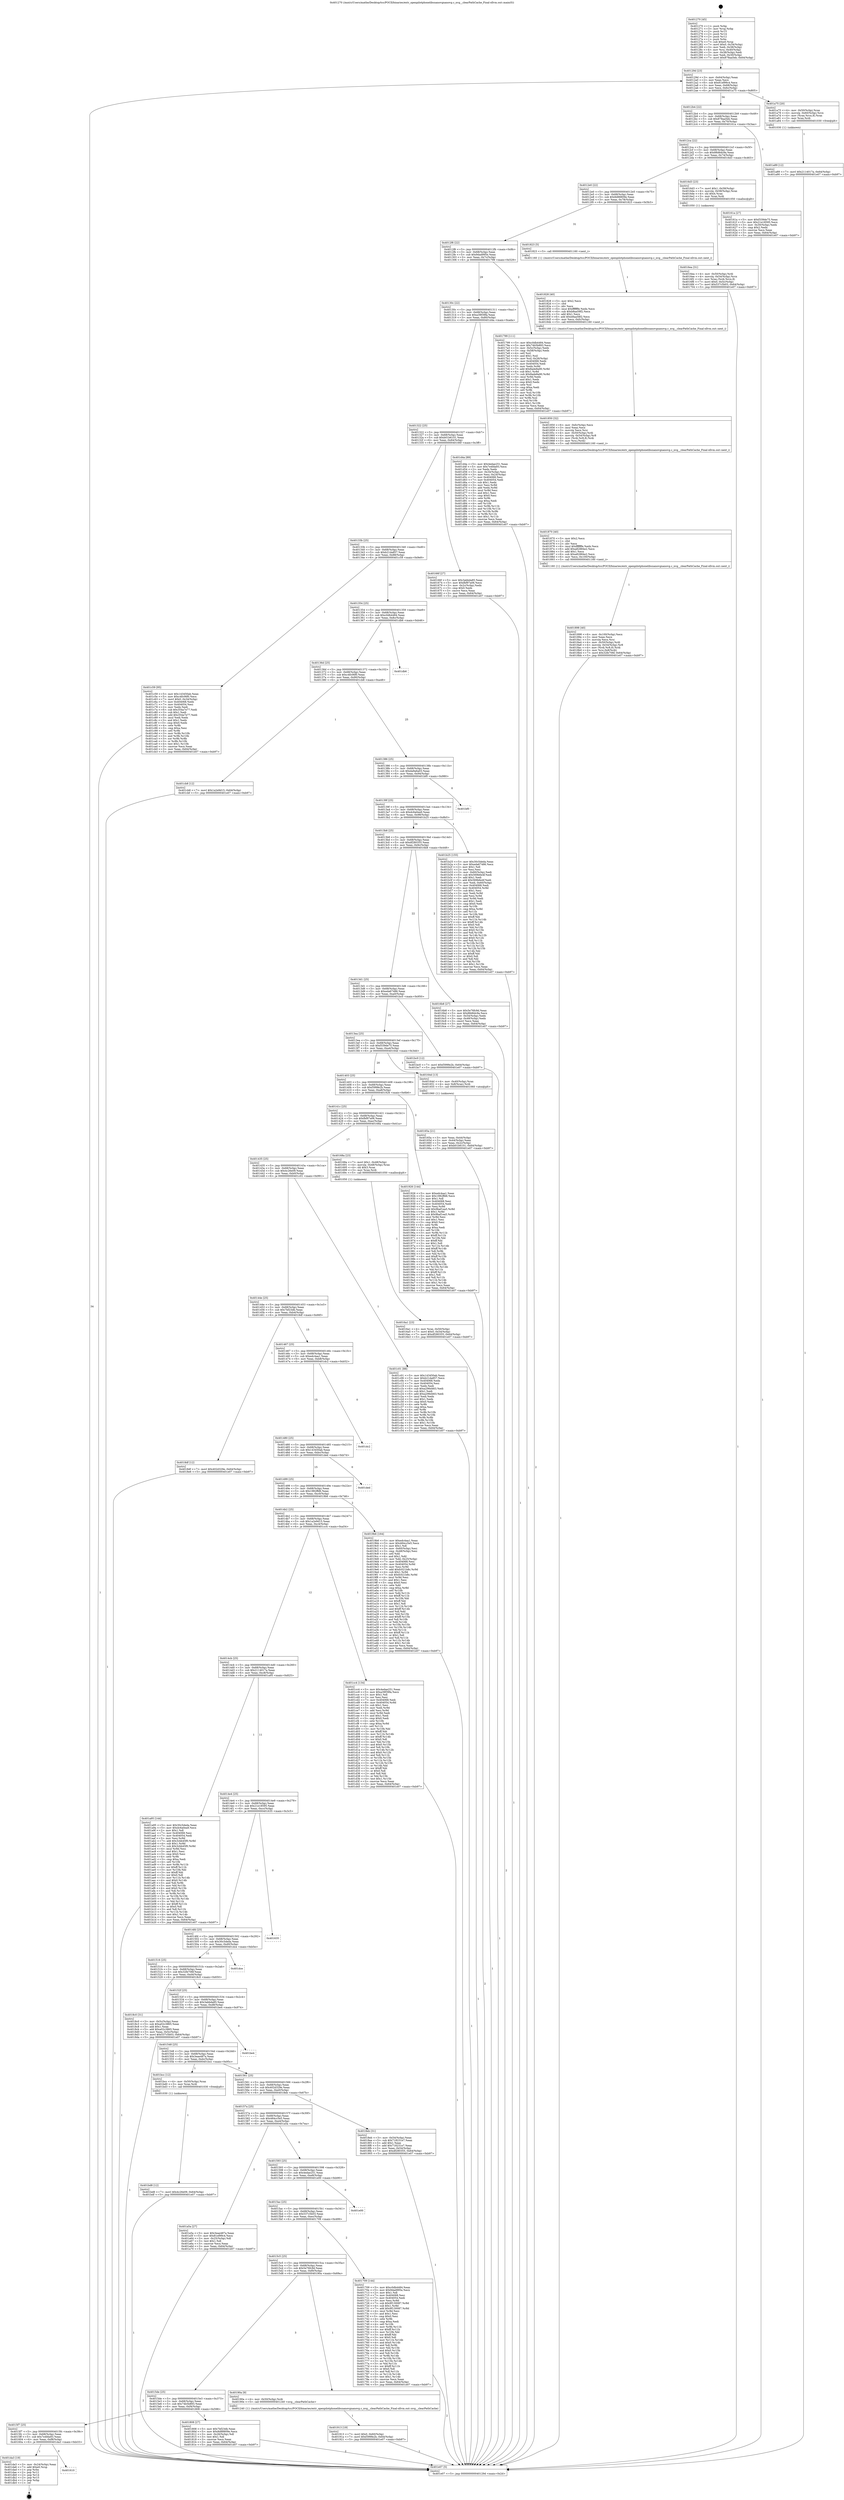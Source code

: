 digraph "0x401270" {
  label = "0x401270 (/mnt/c/Users/mathe/Desktop/tcc/POCII/binaries/extr_openpilotphonelibsnanovgnanovg.c_nvg__clearPathCache_Final-ollvm.out::main(0))"
  labelloc = "t"
  node[shape=record]

  Entry [label="",width=0.3,height=0.3,shape=circle,fillcolor=black,style=filled]
  "0x40129d" [label="{
     0x40129d [23]\l
     | [instrs]\l
     &nbsp;&nbsp;0x40129d \<+3\>: mov -0x64(%rbp),%eax\l
     &nbsp;&nbsp;0x4012a0 \<+2\>: mov %eax,%ecx\l
     &nbsp;&nbsp;0x4012a2 \<+6\>: sub $0x81ef99c4,%ecx\l
     &nbsp;&nbsp;0x4012a8 \<+3\>: mov %eax,-0x68(%rbp)\l
     &nbsp;&nbsp;0x4012ab \<+3\>: mov %ecx,-0x6c(%rbp)\l
     &nbsp;&nbsp;0x4012ae \<+6\>: je 0000000000401a75 \<main+0x805\>\l
  }"]
  "0x401a75" [label="{
     0x401a75 [20]\l
     | [instrs]\l
     &nbsp;&nbsp;0x401a75 \<+4\>: mov -0x50(%rbp),%rax\l
     &nbsp;&nbsp;0x401a79 \<+4\>: movslq -0x60(%rbp),%rcx\l
     &nbsp;&nbsp;0x401a7d \<+4\>: mov (%rax,%rcx,8),%rax\l
     &nbsp;&nbsp;0x401a81 \<+3\>: mov %rax,%rdi\l
     &nbsp;&nbsp;0x401a84 \<+5\>: call 0000000000401030 \<free@plt\>\l
     | [calls]\l
     &nbsp;&nbsp;0x401030 \{1\} (unknown)\l
  }"]
  "0x4012b4" [label="{
     0x4012b4 [22]\l
     | [instrs]\l
     &nbsp;&nbsp;0x4012b4 \<+5\>: jmp 00000000004012b9 \<main+0x49\>\l
     &nbsp;&nbsp;0x4012b9 \<+3\>: mov -0x68(%rbp),%eax\l
     &nbsp;&nbsp;0x4012bc \<+5\>: sub $0x878aa5eb,%eax\l
     &nbsp;&nbsp;0x4012c1 \<+3\>: mov %eax,-0x70(%rbp)\l
     &nbsp;&nbsp;0x4012c4 \<+6\>: je 000000000040161a \<main+0x3aa\>\l
  }"]
  Exit [label="",width=0.3,height=0.3,shape=circle,fillcolor=black,style=filled,peripheries=2]
  "0x40161a" [label="{
     0x40161a [27]\l
     | [instrs]\l
     &nbsp;&nbsp;0x40161a \<+5\>: mov $0xf339de75,%eax\l
     &nbsp;&nbsp;0x40161f \<+5\>: mov $0x21e18595,%ecx\l
     &nbsp;&nbsp;0x401624 \<+3\>: mov -0x30(%rbp),%edx\l
     &nbsp;&nbsp;0x401627 \<+3\>: cmp $0x2,%edx\l
     &nbsp;&nbsp;0x40162a \<+3\>: cmovne %ecx,%eax\l
     &nbsp;&nbsp;0x40162d \<+3\>: mov %eax,-0x64(%rbp)\l
     &nbsp;&nbsp;0x401630 \<+5\>: jmp 0000000000401e07 \<main+0xb97\>\l
  }"]
  "0x4012ca" [label="{
     0x4012ca [22]\l
     | [instrs]\l
     &nbsp;&nbsp;0x4012ca \<+5\>: jmp 00000000004012cf \<main+0x5f\>\l
     &nbsp;&nbsp;0x4012cf \<+3\>: mov -0x68(%rbp),%eax\l
     &nbsp;&nbsp;0x4012d2 \<+5\>: sub $0x88d6dc9a,%eax\l
     &nbsp;&nbsp;0x4012d7 \<+3\>: mov %eax,-0x74(%rbp)\l
     &nbsp;&nbsp;0x4012da \<+6\>: je 00000000004016d3 \<main+0x463\>\l
  }"]
  "0x401e07" [label="{
     0x401e07 [5]\l
     | [instrs]\l
     &nbsp;&nbsp;0x401e07 \<+5\>: jmp 000000000040129d \<main+0x2d\>\l
  }"]
  "0x401270" [label="{
     0x401270 [45]\l
     | [instrs]\l
     &nbsp;&nbsp;0x401270 \<+1\>: push %rbp\l
     &nbsp;&nbsp;0x401271 \<+3\>: mov %rsp,%rbp\l
     &nbsp;&nbsp;0x401274 \<+2\>: push %r15\l
     &nbsp;&nbsp;0x401276 \<+2\>: push %r14\l
     &nbsp;&nbsp;0x401278 \<+2\>: push %r12\l
     &nbsp;&nbsp;0x40127a \<+1\>: push %rbx\l
     &nbsp;&nbsp;0x40127b \<+7\>: sub $0xe0,%rsp\l
     &nbsp;&nbsp;0x401282 \<+7\>: movl $0x0,-0x34(%rbp)\l
     &nbsp;&nbsp;0x401289 \<+3\>: mov %edi,-0x38(%rbp)\l
     &nbsp;&nbsp;0x40128c \<+4\>: mov %rsi,-0x40(%rbp)\l
     &nbsp;&nbsp;0x401290 \<+3\>: mov -0x38(%rbp),%edi\l
     &nbsp;&nbsp;0x401293 \<+3\>: mov %edi,-0x30(%rbp)\l
     &nbsp;&nbsp;0x401296 \<+7\>: movl $0x878aa5eb,-0x64(%rbp)\l
  }"]
  "0x401610" [label="{
     0x401610\l
  }", style=dashed]
  "0x4016d3" [label="{
     0x4016d3 [23]\l
     | [instrs]\l
     &nbsp;&nbsp;0x4016d3 \<+7\>: movl $0x1,-0x58(%rbp)\l
     &nbsp;&nbsp;0x4016da \<+4\>: movslq -0x58(%rbp),%rax\l
     &nbsp;&nbsp;0x4016de \<+4\>: shl $0x4,%rax\l
     &nbsp;&nbsp;0x4016e2 \<+3\>: mov %rax,%rdi\l
     &nbsp;&nbsp;0x4016e5 \<+5\>: call 0000000000401050 \<malloc@plt\>\l
     | [calls]\l
     &nbsp;&nbsp;0x401050 \{1\} (unknown)\l
  }"]
  "0x4012e0" [label="{
     0x4012e0 [22]\l
     | [instrs]\l
     &nbsp;&nbsp;0x4012e0 \<+5\>: jmp 00000000004012e5 \<main+0x75\>\l
     &nbsp;&nbsp;0x4012e5 \<+3\>: mov -0x68(%rbp),%eax\l
     &nbsp;&nbsp;0x4012e8 \<+5\>: sub $0x8d88809e,%eax\l
     &nbsp;&nbsp;0x4012ed \<+3\>: mov %eax,-0x78(%rbp)\l
     &nbsp;&nbsp;0x4012f0 \<+6\>: je 0000000000401823 \<main+0x5b3\>\l
  }"]
  "0x401da3" [label="{
     0x401da3 [19]\l
     | [instrs]\l
     &nbsp;&nbsp;0x401da3 \<+3\>: mov -0x24(%rbp),%eax\l
     &nbsp;&nbsp;0x401da6 \<+7\>: add $0xe0,%rsp\l
     &nbsp;&nbsp;0x401dad \<+1\>: pop %rbx\l
     &nbsp;&nbsp;0x401dae \<+2\>: pop %r12\l
     &nbsp;&nbsp;0x401db0 \<+2\>: pop %r14\l
     &nbsp;&nbsp;0x401db2 \<+2\>: pop %r15\l
     &nbsp;&nbsp;0x401db4 \<+1\>: pop %rbp\l
     &nbsp;&nbsp;0x401db5 \<+1\>: ret\l
  }"]
  "0x401823" [label="{
     0x401823 [5]\l
     | [instrs]\l
     &nbsp;&nbsp;0x401823 \<+5\>: call 0000000000401160 \<next_i\>\l
     | [calls]\l
     &nbsp;&nbsp;0x401160 \{1\} (/mnt/c/Users/mathe/Desktop/tcc/POCII/binaries/extr_openpilotphonelibsnanovgnanovg.c_nvg__clearPathCache_Final-ollvm.out::next_i)\l
  }"]
  "0x4012f6" [label="{
     0x4012f6 [22]\l
     | [instrs]\l
     &nbsp;&nbsp;0x4012f6 \<+5\>: jmp 00000000004012fb \<main+0x8b\>\l
     &nbsp;&nbsp;0x4012fb \<+3\>: mov -0x68(%rbp),%eax\l
     &nbsp;&nbsp;0x4012fe \<+5\>: sub $0x9dad995e,%eax\l
     &nbsp;&nbsp;0x401303 \<+3\>: mov %eax,-0x7c(%rbp)\l
     &nbsp;&nbsp;0x401306 \<+6\>: je 0000000000401799 \<main+0x529\>\l
  }"]
  "0x401bd8" [label="{
     0x401bd8 [12]\l
     | [instrs]\l
     &nbsp;&nbsp;0x401bd8 \<+7\>: movl $0x4c26e09,-0x64(%rbp)\l
     &nbsp;&nbsp;0x401bdf \<+5\>: jmp 0000000000401e07 \<main+0xb97\>\l
  }"]
  "0x401799" [label="{
     0x401799 [111]\l
     | [instrs]\l
     &nbsp;&nbsp;0x401799 \<+5\>: mov $0xc0db4484,%eax\l
     &nbsp;&nbsp;0x40179e \<+5\>: mov $0x74b5b893,%ecx\l
     &nbsp;&nbsp;0x4017a3 \<+3\>: mov -0x5c(%rbp),%edx\l
     &nbsp;&nbsp;0x4017a6 \<+3\>: cmp -0x58(%rbp),%edx\l
     &nbsp;&nbsp;0x4017a9 \<+4\>: setl %sil\l
     &nbsp;&nbsp;0x4017ad \<+4\>: and $0x1,%sil\l
     &nbsp;&nbsp;0x4017b1 \<+4\>: mov %sil,-0x26(%rbp)\l
     &nbsp;&nbsp;0x4017b5 \<+7\>: mov 0x404068,%edx\l
     &nbsp;&nbsp;0x4017bc \<+7\>: mov 0x404054,%edi\l
     &nbsp;&nbsp;0x4017c3 \<+3\>: mov %edx,%r8d\l
     &nbsp;&nbsp;0x4017c6 \<+7\>: add $0x8ade8a90,%r8d\l
     &nbsp;&nbsp;0x4017cd \<+4\>: sub $0x1,%r8d\l
     &nbsp;&nbsp;0x4017d1 \<+7\>: sub $0x8ade8a90,%r8d\l
     &nbsp;&nbsp;0x4017d8 \<+4\>: imul %r8d,%edx\l
     &nbsp;&nbsp;0x4017dc \<+3\>: and $0x1,%edx\l
     &nbsp;&nbsp;0x4017df \<+3\>: cmp $0x0,%edx\l
     &nbsp;&nbsp;0x4017e2 \<+4\>: sete %sil\l
     &nbsp;&nbsp;0x4017e6 \<+3\>: cmp $0xa,%edi\l
     &nbsp;&nbsp;0x4017e9 \<+4\>: setl %r9b\l
     &nbsp;&nbsp;0x4017ed \<+3\>: mov %sil,%r10b\l
     &nbsp;&nbsp;0x4017f0 \<+3\>: and %r9b,%r10b\l
     &nbsp;&nbsp;0x4017f3 \<+3\>: xor %r9b,%sil\l
     &nbsp;&nbsp;0x4017f6 \<+3\>: or %sil,%r10b\l
     &nbsp;&nbsp;0x4017f9 \<+4\>: test $0x1,%r10b\l
     &nbsp;&nbsp;0x4017fd \<+3\>: cmovne %ecx,%eax\l
     &nbsp;&nbsp;0x401800 \<+3\>: mov %eax,-0x64(%rbp)\l
     &nbsp;&nbsp;0x401803 \<+5\>: jmp 0000000000401e07 \<main+0xb97\>\l
  }"]
  "0x40130c" [label="{
     0x40130c [22]\l
     | [instrs]\l
     &nbsp;&nbsp;0x40130c \<+5\>: jmp 0000000000401311 \<main+0xa1\>\l
     &nbsp;&nbsp;0x401311 \<+3\>: mov -0x68(%rbp),%eax\l
     &nbsp;&nbsp;0x401314 \<+5\>: sub $0xa39f39fa,%eax\l
     &nbsp;&nbsp;0x401319 \<+3\>: mov %eax,-0x80(%rbp)\l
     &nbsp;&nbsp;0x40131c \<+6\>: je 0000000000401d4a \<main+0xada\>\l
  }"]
  "0x401a89" [label="{
     0x401a89 [12]\l
     | [instrs]\l
     &nbsp;&nbsp;0x401a89 \<+7\>: movl $0x2114017a,-0x64(%rbp)\l
     &nbsp;&nbsp;0x401a90 \<+5\>: jmp 0000000000401e07 \<main+0xb97\>\l
  }"]
  "0x401d4a" [label="{
     0x401d4a [89]\l
     | [instrs]\l
     &nbsp;&nbsp;0x401d4a \<+5\>: mov $0x4edae251,%eax\l
     &nbsp;&nbsp;0x401d4f \<+5\>: mov $0x7e4fda93,%ecx\l
     &nbsp;&nbsp;0x401d54 \<+2\>: xor %edx,%edx\l
     &nbsp;&nbsp;0x401d56 \<+3\>: mov -0x34(%rbp),%esi\l
     &nbsp;&nbsp;0x401d59 \<+3\>: mov %esi,-0x24(%rbp)\l
     &nbsp;&nbsp;0x401d5c \<+7\>: mov 0x404068,%esi\l
     &nbsp;&nbsp;0x401d63 \<+7\>: mov 0x404054,%edi\l
     &nbsp;&nbsp;0x401d6a \<+3\>: sub $0x1,%edx\l
     &nbsp;&nbsp;0x401d6d \<+3\>: mov %esi,%r8d\l
     &nbsp;&nbsp;0x401d70 \<+3\>: add %edx,%r8d\l
     &nbsp;&nbsp;0x401d73 \<+4\>: imul %r8d,%esi\l
     &nbsp;&nbsp;0x401d77 \<+3\>: and $0x1,%esi\l
     &nbsp;&nbsp;0x401d7a \<+3\>: cmp $0x0,%esi\l
     &nbsp;&nbsp;0x401d7d \<+4\>: sete %r9b\l
     &nbsp;&nbsp;0x401d81 \<+3\>: cmp $0xa,%edi\l
     &nbsp;&nbsp;0x401d84 \<+4\>: setl %r10b\l
     &nbsp;&nbsp;0x401d88 \<+3\>: mov %r9b,%r11b\l
     &nbsp;&nbsp;0x401d8b \<+3\>: and %r10b,%r11b\l
     &nbsp;&nbsp;0x401d8e \<+3\>: xor %r10b,%r9b\l
     &nbsp;&nbsp;0x401d91 \<+3\>: or %r9b,%r11b\l
     &nbsp;&nbsp;0x401d94 \<+4\>: test $0x1,%r11b\l
     &nbsp;&nbsp;0x401d98 \<+3\>: cmovne %ecx,%eax\l
     &nbsp;&nbsp;0x401d9b \<+3\>: mov %eax,-0x64(%rbp)\l
     &nbsp;&nbsp;0x401d9e \<+5\>: jmp 0000000000401e07 \<main+0xb97\>\l
  }"]
  "0x401322" [label="{
     0x401322 [25]\l
     | [instrs]\l
     &nbsp;&nbsp;0x401322 \<+5\>: jmp 0000000000401327 \<main+0xb7\>\l
     &nbsp;&nbsp;0x401327 \<+3\>: mov -0x68(%rbp),%eax\l
     &nbsp;&nbsp;0x40132a \<+5\>: sub $0xb01b6101,%eax\l
     &nbsp;&nbsp;0x40132f \<+6\>: mov %eax,-0x84(%rbp)\l
     &nbsp;&nbsp;0x401335 \<+6\>: je 000000000040166f \<main+0x3ff\>\l
  }"]
  "0x401913" [label="{
     0x401913 [19]\l
     | [instrs]\l
     &nbsp;&nbsp;0x401913 \<+7\>: movl $0x0,-0x60(%rbp)\l
     &nbsp;&nbsp;0x40191a \<+7\>: movl $0xf399fe2b,-0x64(%rbp)\l
     &nbsp;&nbsp;0x401921 \<+5\>: jmp 0000000000401e07 \<main+0xb97\>\l
  }"]
  "0x40166f" [label="{
     0x40166f [27]\l
     | [instrs]\l
     &nbsp;&nbsp;0x40166f \<+5\>: mov $0x3abbda85,%eax\l
     &nbsp;&nbsp;0x401674 \<+5\>: mov $0xfbf97a06,%ecx\l
     &nbsp;&nbsp;0x401679 \<+3\>: mov -0x2c(%rbp),%edx\l
     &nbsp;&nbsp;0x40167c \<+3\>: cmp $0x0,%edx\l
     &nbsp;&nbsp;0x40167f \<+3\>: cmove %ecx,%eax\l
     &nbsp;&nbsp;0x401682 \<+3\>: mov %eax,-0x64(%rbp)\l
     &nbsp;&nbsp;0x401685 \<+5\>: jmp 0000000000401e07 \<main+0xb97\>\l
  }"]
  "0x40133b" [label="{
     0x40133b [25]\l
     | [instrs]\l
     &nbsp;&nbsp;0x40133b \<+5\>: jmp 0000000000401340 \<main+0xd0\>\l
     &nbsp;&nbsp;0x401340 \<+3\>: mov -0x68(%rbp),%eax\l
     &nbsp;&nbsp;0x401343 \<+5\>: sub $0xb21da857,%eax\l
     &nbsp;&nbsp;0x401348 \<+6\>: mov %eax,-0x88(%rbp)\l
     &nbsp;&nbsp;0x40134e \<+6\>: je 0000000000401c59 \<main+0x9e9\>\l
  }"]
  "0x401898" [label="{
     0x401898 [40]\l
     | [instrs]\l
     &nbsp;&nbsp;0x401898 \<+6\>: mov -0x100(%rbp),%ecx\l
     &nbsp;&nbsp;0x40189e \<+3\>: imul %eax,%ecx\l
     &nbsp;&nbsp;0x4018a1 \<+3\>: movslq %ecx,%rsi\l
     &nbsp;&nbsp;0x4018a4 \<+4\>: mov -0x50(%rbp),%rdi\l
     &nbsp;&nbsp;0x4018a8 \<+4\>: movslq -0x54(%rbp),%r8\l
     &nbsp;&nbsp;0x4018ac \<+4\>: mov (%rdi,%r8,8),%rdi\l
     &nbsp;&nbsp;0x4018b0 \<+4\>: mov %rsi,0x8(%rdi)\l
     &nbsp;&nbsp;0x4018b4 \<+7\>: movl $0x32fe706f,-0x64(%rbp)\l
     &nbsp;&nbsp;0x4018bb \<+5\>: jmp 0000000000401e07 \<main+0xb97\>\l
  }"]
  "0x401c59" [label="{
     0x401c59 [95]\l
     | [instrs]\l
     &nbsp;&nbsp;0x401c59 \<+5\>: mov $0x143450ab,%eax\l
     &nbsp;&nbsp;0x401c5e \<+5\>: mov $0xc4fc06f0,%ecx\l
     &nbsp;&nbsp;0x401c63 \<+7\>: movl $0x0,-0x34(%rbp)\l
     &nbsp;&nbsp;0x401c6a \<+7\>: mov 0x404068,%edx\l
     &nbsp;&nbsp;0x401c71 \<+7\>: mov 0x404054,%esi\l
     &nbsp;&nbsp;0x401c78 \<+2\>: mov %edx,%edi\l
     &nbsp;&nbsp;0x401c7a \<+6\>: sub $0x354a7e77,%edi\l
     &nbsp;&nbsp;0x401c80 \<+3\>: sub $0x1,%edi\l
     &nbsp;&nbsp;0x401c83 \<+6\>: add $0x354a7e77,%edi\l
     &nbsp;&nbsp;0x401c89 \<+3\>: imul %edi,%edx\l
     &nbsp;&nbsp;0x401c8c \<+3\>: and $0x1,%edx\l
     &nbsp;&nbsp;0x401c8f \<+3\>: cmp $0x0,%edx\l
     &nbsp;&nbsp;0x401c92 \<+4\>: sete %r8b\l
     &nbsp;&nbsp;0x401c96 \<+3\>: cmp $0xa,%esi\l
     &nbsp;&nbsp;0x401c99 \<+4\>: setl %r9b\l
     &nbsp;&nbsp;0x401c9d \<+3\>: mov %r8b,%r10b\l
     &nbsp;&nbsp;0x401ca0 \<+3\>: and %r9b,%r10b\l
     &nbsp;&nbsp;0x401ca3 \<+3\>: xor %r9b,%r8b\l
     &nbsp;&nbsp;0x401ca6 \<+3\>: or %r8b,%r10b\l
     &nbsp;&nbsp;0x401ca9 \<+4\>: test $0x1,%r10b\l
     &nbsp;&nbsp;0x401cad \<+3\>: cmovne %ecx,%eax\l
     &nbsp;&nbsp;0x401cb0 \<+3\>: mov %eax,-0x64(%rbp)\l
     &nbsp;&nbsp;0x401cb3 \<+5\>: jmp 0000000000401e07 \<main+0xb97\>\l
  }"]
  "0x401354" [label="{
     0x401354 [25]\l
     | [instrs]\l
     &nbsp;&nbsp;0x401354 \<+5\>: jmp 0000000000401359 \<main+0xe9\>\l
     &nbsp;&nbsp;0x401359 \<+3\>: mov -0x68(%rbp),%eax\l
     &nbsp;&nbsp;0x40135c \<+5\>: sub $0xc0db4484,%eax\l
     &nbsp;&nbsp;0x401361 \<+6\>: mov %eax,-0x8c(%rbp)\l
     &nbsp;&nbsp;0x401367 \<+6\>: je 0000000000401db6 \<main+0xb46\>\l
  }"]
  "0x401870" [label="{
     0x401870 [40]\l
     | [instrs]\l
     &nbsp;&nbsp;0x401870 \<+5\>: mov $0x2,%ecx\l
     &nbsp;&nbsp;0x401875 \<+1\>: cltd\l
     &nbsp;&nbsp;0x401876 \<+2\>: idiv %ecx\l
     &nbsp;&nbsp;0x401878 \<+6\>: imul $0xfffffffe,%edx,%ecx\l
     &nbsp;&nbsp;0x40187e \<+6\>: add $0xa82884e2,%ecx\l
     &nbsp;&nbsp;0x401884 \<+3\>: add $0x1,%ecx\l
     &nbsp;&nbsp;0x401887 \<+6\>: sub $0xa82884e2,%ecx\l
     &nbsp;&nbsp;0x40188d \<+6\>: mov %ecx,-0x100(%rbp)\l
     &nbsp;&nbsp;0x401893 \<+5\>: call 0000000000401160 \<next_i\>\l
     | [calls]\l
     &nbsp;&nbsp;0x401160 \{1\} (/mnt/c/Users/mathe/Desktop/tcc/POCII/binaries/extr_openpilotphonelibsnanovgnanovg.c_nvg__clearPathCache_Final-ollvm.out::next_i)\l
  }"]
  "0x401db6" [label="{
     0x401db6\l
  }", style=dashed]
  "0x40136d" [label="{
     0x40136d [25]\l
     | [instrs]\l
     &nbsp;&nbsp;0x40136d \<+5\>: jmp 0000000000401372 \<main+0x102\>\l
     &nbsp;&nbsp;0x401372 \<+3\>: mov -0x68(%rbp),%eax\l
     &nbsp;&nbsp;0x401375 \<+5\>: sub $0xc4fc06f0,%eax\l
     &nbsp;&nbsp;0x40137a \<+6\>: mov %eax,-0x90(%rbp)\l
     &nbsp;&nbsp;0x401380 \<+6\>: je 0000000000401cb8 \<main+0xa48\>\l
  }"]
  "0x401850" [label="{
     0x401850 [32]\l
     | [instrs]\l
     &nbsp;&nbsp;0x401850 \<+6\>: mov -0xfc(%rbp),%ecx\l
     &nbsp;&nbsp;0x401856 \<+3\>: imul %eax,%ecx\l
     &nbsp;&nbsp;0x401859 \<+3\>: movslq %ecx,%rsi\l
     &nbsp;&nbsp;0x40185c \<+4\>: mov -0x50(%rbp),%rdi\l
     &nbsp;&nbsp;0x401860 \<+4\>: movslq -0x54(%rbp),%r8\l
     &nbsp;&nbsp;0x401864 \<+4\>: mov (%rdi,%r8,8),%rdi\l
     &nbsp;&nbsp;0x401868 \<+3\>: mov %rsi,(%rdi)\l
     &nbsp;&nbsp;0x40186b \<+5\>: call 0000000000401160 \<next_i\>\l
     | [calls]\l
     &nbsp;&nbsp;0x401160 \{1\} (/mnt/c/Users/mathe/Desktop/tcc/POCII/binaries/extr_openpilotphonelibsnanovgnanovg.c_nvg__clearPathCache_Final-ollvm.out::next_i)\l
  }"]
  "0x401cb8" [label="{
     0x401cb8 [12]\l
     | [instrs]\l
     &nbsp;&nbsp;0x401cb8 \<+7\>: movl $0x1a2e9d15,-0x64(%rbp)\l
     &nbsp;&nbsp;0x401cbf \<+5\>: jmp 0000000000401e07 \<main+0xb97\>\l
  }"]
  "0x401386" [label="{
     0x401386 [25]\l
     | [instrs]\l
     &nbsp;&nbsp;0x401386 \<+5\>: jmp 000000000040138b \<main+0x11b\>\l
     &nbsp;&nbsp;0x40138b \<+3\>: mov -0x68(%rbp),%eax\l
     &nbsp;&nbsp;0x40138e \<+5\>: sub $0xda9a6a03,%eax\l
     &nbsp;&nbsp;0x401393 \<+6\>: mov %eax,-0x94(%rbp)\l
     &nbsp;&nbsp;0x401399 \<+6\>: je 0000000000401bf0 \<main+0x980\>\l
  }"]
  "0x401828" [label="{
     0x401828 [40]\l
     | [instrs]\l
     &nbsp;&nbsp;0x401828 \<+5\>: mov $0x2,%ecx\l
     &nbsp;&nbsp;0x40182d \<+1\>: cltd\l
     &nbsp;&nbsp;0x40182e \<+2\>: idiv %ecx\l
     &nbsp;&nbsp;0x401830 \<+6\>: imul $0xfffffffe,%edx,%ecx\l
     &nbsp;&nbsp;0x401836 \<+6\>: sub $0xb8aa58f2,%ecx\l
     &nbsp;&nbsp;0x40183c \<+3\>: add $0x1,%ecx\l
     &nbsp;&nbsp;0x40183f \<+6\>: add $0xb8aa58f2,%ecx\l
     &nbsp;&nbsp;0x401845 \<+6\>: mov %ecx,-0xfc(%rbp)\l
     &nbsp;&nbsp;0x40184b \<+5\>: call 0000000000401160 \<next_i\>\l
     | [calls]\l
     &nbsp;&nbsp;0x401160 \{1\} (/mnt/c/Users/mathe/Desktop/tcc/POCII/binaries/extr_openpilotphonelibsnanovgnanovg.c_nvg__clearPathCache_Final-ollvm.out::next_i)\l
  }"]
  "0x401bf0" [label="{
     0x401bf0\l
  }", style=dashed]
  "0x40139f" [label="{
     0x40139f [25]\l
     | [instrs]\l
     &nbsp;&nbsp;0x40139f \<+5\>: jmp 00000000004013a4 \<main+0x134\>\l
     &nbsp;&nbsp;0x4013a4 \<+3\>: mov -0x68(%rbp),%eax\l
     &nbsp;&nbsp;0x4013a7 \<+5\>: sub $0xdc6a0ea9,%eax\l
     &nbsp;&nbsp;0x4013ac \<+6\>: mov %eax,-0x98(%rbp)\l
     &nbsp;&nbsp;0x4013b2 \<+6\>: je 0000000000401b25 \<main+0x8b5\>\l
  }"]
  "0x4015f7" [label="{
     0x4015f7 [25]\l
     | [instrs]\l
     &nbsp;&nbsp;0x4015f7 \<+5\>: jmp 00000000004015fc \<main+0x38c\>\l
     &nbsp;&nbsp;0x4015fc \<+3\>: mov -0x68(%rbp),%eax\l
     &nbsp;&nbsp;0x4015ff \<+5\>: sub $0x7e4fda93,%eax\l
     &nbsp;&nbsp;0x401604 \<+6\>: mov %eax,-0xf8(%rbp)\l
     &nbsp;&nbsp;0x40160a \<+6\>: je 0000000000401da3 \<main+0xb33\>\l
  }"]
  "0x401b25" [label="{
     0x401b25 [155]\l
     | [instrs]\l
     &nbsp;&nbsp;0x401b25 \<+5\>: mov $0x30c5deda,%eax\l
     &nbsp;&nbsp;0x401b2a \<+5\>: mov $0xeda67486,%ecx\l
     &nbsp;&nbsp;0x401b2f \<+2\>: mov $0x1,%dl\l
     &nbsp;&nbsp;0x401b31 \<+2\>: xor %esi,%esi\l
     &nbsp;&nbsp;0x401b33 \<+3\>: mov -0x60(%rbp),%edi\l
     &nbsp;&nbsp;0x401b36 \<+6\>: sub $0x569b6e4f,%edi\l
     &nbsp;&nbsp;0x401b3c \<+3\>: add $0x1,%edi\l
     &nbsp;&nbsp;0x401b3f \<+6\>: add $0x569b6e4f,%edi\l
     &nbsp;&nbsp;0x401b45 \<+3\>: mov %edi,-0x60(%rbp)\l
     &nbsp;&nbsp;0x401b48 \<+7\>: mov 0x404068,%edi\l
     &nbsp;&nbsp;0x401b4f \<+8\>: mov 0x404054,%r8d\l
     &nbsp;&nbsp;0x401b57 \<+3\>: sub $0x1,%esi\l
     &nbsp;&nbsp;0x401b5a \<+3\>: mov %edi,%r9d\l
     &nbsp;&nbsp;0x401b5d \<+3\>: add %esi,%r9d\l
     &nbsp;&nbsp;0x401b60 \<+4\>: imul %r9d,%edi\l
     &nbsp;&nbsp;0x401b64 \<+3\>: and $0x1,%edi\l
     &nbsp;&nbsp;0x401b67 \<+3\>: cmp $0x0,%edi\l
     &nbsp;&nbsp;0x401b6a \<+4\>: sete %r10b\l
     &nbsp;&nbsp;0x401b6e \<+4\>: cmp $0xa,%r8d\l
     &nbsp;&nbsp;0x401b72 \<+4\>: setl %r11b\l
     &nbsp;&nbsp;0x401b76 \<+3\>: mov %r10b,%bl\l
     &nbsp;&nbsp;0x401b79 \<+3\>: xor $0xff,%bl\l
     &nbsp;&nbsp;0x401b7c \<+3\>: mov %r11b,%r14b\l
     &nbsp;&nbsp;0x401b7f \<+4\>: xor $0xff,%r14b\l
     &nbsp;&nbsp;0x401b83 \<+3\>: xor $0x0,%dl\l
     &nbsp;&nbsp;0x401b86 \<+3\>: mov %bl,%r15b\l
     &nbsp;&nbsp;0x401b89 \<+4\>: and $0x0,%r15b\l
     &nbsp;&nbsp;0x401b8d \<+3\>: and %dl,%r10b\l
     &nbsp;&nbsp;0x401b90 \<+3\>: mov %r14b,%r12b\l
     &nbsp;&nbsp;0x401b93 \<+4\>: and $0x0,%r12b\l
     &nbsp;&nbsp;0x401b97 \<+3\>: and %dl,%r11b\l
     &nbsp;&nbsp;0x401b9a \<+3\>: or %r10b,%r15b\l
     &nbsp;&nbsp;0x401b9d \<+3\>: or %r11b,%r12b\l
     &nbsp;&nbsp;0x401ba0 \<+3\>: xor %r12b,%r15b\l
     &nbsp;&nbsp;0x401ba3 \<+3\>: or %r14b,%bl\l
     &nbsp;&nbsp;0x401ba6 \<+3\>: xor $0xff,%bl\l
     &nbsp;&nbsp;0x401ba9 \<+3\>: or $0x0,%dl\l
     &nbsp;&nbsp;0x401bac \<+2\>: and %dl,%bl\l
     &nbsp;&nbsp;0x401bae \<+3\>: or %bl,%r15b\l
     &nbsp;&nbsp;0x401bb1 \<+4\>: test $0x1,%r15b\l
     &nbsp;&nbsp;0x401bb5 \<+3\>: cmovne %ecx,%eax\l
     &nbsp;&nbsp;0x401bb8 \<+3\>: mov %eax,-0x64(%rbp)\l
     &nbsp;&nbsp;0x401bbb \<+5\>: jmp 0000000000401e07 \<main+0xb97\>\l
  }"]
  "0x4013b8" [label="{
     0x4013b8 [25]\l
     | [instrs]\l
     &nbsp;&nbsp;0x4013b8 \<+5\>: jmp 00000000004013bd \<main+0x14d\>\l
     &nbsp;&nbsp;0x4013bd \<+3\>: mov -0x68(%rbp),%eax\l
     &nbsp;&nbsp;0x4013c0 \<+5\>: sub $0xdf280355,%eax\l
     &nbsp;&nbsp;0x4013c5 \<+6\>: mov %eax,-0x9c(%rbp)\l
     &nbsp;&nbsp;0x4013cb \<+6\>: je 00000000004016b8 \<main+0x448\>\l
  }"]
  "0x401808" [label="{
     0x401808 [27]\l
     | [instrs]\l
     &nbsp;&nbsp;0x401808 \<+5\>: mov $0x7bf23db,%eax\l
     &nbsp;&nbsp;0x40180d \<+5\>: mov $0x8d88809e,%ecx\l
     &nbsp;&nbsp;0x401812 \<+3\>: mov -0x26(%rbp),%dl\l
     &nbsp;&nbsp;0x401815 \<+3\>: test $0x1,%dl\l
     &nbsp;&nbsp;0x401818 \<+3\>: cmovne %ecx,%eax\l
     &nbsp;&nbsp;0x40181b \<+3\>: mov %eax,-0x64(%rbp)\l
     &nbsp;&nbsp;0x40181e \<+5\>: jmp 0000000000401e07 \<main+0xb97\>\l
  }"]
  "0x4016b8" [label="{
     0x4016b8 [27]\l
     | [instrs]\l
     &nbsp;&nbsp;0x4016b8 \<+5\>: mov $0x5e76fc9d,%eax\l
     &nbsp;&nbsp;0x4016bd \<+5\>: mov $0x88d6dc9a,%ecx\l
     &nbsp;&nbsp;0x4016c2 \<+3\>: mov -0x54(%rbp),%edx\l
     &nbsp;&nbsp;0x4016c5 \<+3\>: cmp -0x48(%rbp),%edx\l
     &nbsp;&nbsp;0x4016c8 \<+3\>: cmovl %ecx,%eax\l
     &nbsp;&nbsp;0x4016cb \<+3\>: mov %eax,-0x64(%rbp)\l
     &nbsp;&nbsp;0x4016ce \<+5\>: jmp 0000000000401e07 \<main+0xb97\>\l
  }"]
  "0x4013d1" [label="{
     0x4013d1 [25]\l
     | [instrs]\l
     &nbsp;&nbsp;0x4013d1 \<+5\>: jmp 00000000004013d6 \<main+0x166\>\l
     &nbsp;&nbsp;0x4013d6 \<+3\>: mov -0x68(%rbp),%eax\l
     &nbsp;&nbsp;0x4013d9 \<+5\>: sub $0xeda67486,%eax\l
     &nbsp;&nbsp;0x4013de \<+6\>: mov %eax,-0xa0(%rbp)\l
     &nbsp;&nbsp;0x4013e4 \<+6\>: je 0000000000401bc0 \<main+0x950\>\l
  }"]
  "0x4015de" [label="{
     0x4015de [25]\l
     | [instrs]\l
     &nbsp;&nbsp;0x4015de \<+5\>: jmp 00000000004015e3 \<main+0x373\>\l
     &nbsp;&nbsp;0x4015e3 \<+3\>: mov -0x68(%rbp),%eax\l
     &nbsp;&nbsp;0x4015e6 \<+5\>: sub $0x74b5b893,%eax\l
     &nbsp;&nbsp;0x4015eb \<+6\>: mov %eax,-0xf4(%rbp)\l
     &nbsp;&nbsp;0x4015f1 \<+6\>: je 0000000000401808 \<main+0x598\>\l
  }"]
  "0x401bc0" [label="{
     0x401bc0 [12]\l
     | [instrs]\l
     &nbsp;&nbsp;0x401bc0 \<+7\>: movl $0xf399fe2b,-0x64(%rbp)\l
     &nbsp;&nbsp;0x401bc7 \<+5\>: jmp 0000000000401e07 \<main+0xb97\>\l
  }"]
  "0x4013ea" [label="{
     0x4013ea [25]\l
     | [instrs]\l
     &nbsp;&nbsp;0x4013ea \<+5\>: jmp 00000000004013ef \<main+0x17f\>\l
     &nbsp;&nbsp;0x4013ef \<+3\>: mov -0x68(%rbp),%eax\l
     &nbsp;&nbsp;0x4013f2 \<+5\>: sub $0xf339de75,%eax\l
     &nbsp;&nbsp;0x4013f7 \<+6\>: mov %eax,-0xa4(%rbp)\l
     &nbsp;&nbsp;0x4013fd \<+6\>: je 000000000040164d \<main+0x3dd\>\l
  }"]
  "0x40190a" [label="{
     0x40190a [9]\l
     | [instrs]\l
     &nbsp;&nbsp;0x40190a \<+4\>: mov -0x50(%rbp),%rdi\l
     &nbsp;&nbsp;0x40190e \<+5\>: call 0000000000401240 \<nvg__clearPathCache\>\l
     | [calls]\l
     &nbsp;&nbsp;0x401240 \{1\} (/mnt/c/Users/mathe/Desktop/tcc/POCII/binaries/extr_openpilotphonelibsnanovgnanovg.c_nvg__clearPathCache_Final-ollvm.out::nvg__clearPathCache)\l
  }"]
  "0x40164d" [label="{
     0x40164d [13]\l
     | [instrs]\l
     &nbsp;&nbsp;0x40164d \<+4\>: mov -0x40(%rbp),%rax\l
     &nbsp;&nbsp;0x401651 \<+4\>: mov 0x8(%rax),%rdi\l
     &nbsp;&nbsp;0x401655 \<+5\>: call 0000000000401060 \<atoi@plt\>\l
     | [calls]\l
     &nbsp;&nbsp;0x401060 \{1\} (unknown)\l
  }"]
  "0x401403" [label="{
     0x401403 [25]\l
     | [instrs]\l
     &nbsp;&nbsp;0x401403 \<+5\>: jmp 0000000000401408 \<main+0x198\>\l
     &nbsp;&nbsp;0x401408 \<+3\>: mov -0x68(%rbp),%eax\l
     &nbsp;&nbsp;0x40140b \<+5\>: sub $0xf399fe2b,%eax\l
     &nbsp;&nbsp;0x401410 \<+6\>: mov %eax,-0xa8(%rbp)\l
     &nbsp;&nbsp;0x401416 \<+6\>: je 0000000000401926 \<main+0x6b6\>\l
  }"]
  "0x40165a" [label="{
     0x40165a [21]\l
     | [instrs]\l
     &nbsp;&nbsp;0x40165a \<+3\>: mov %eax,-0x44(%rbp)\l
     &nbsp;&nbsp;0x40165d \<+3\>: mov -0x44(%rbp),%eax\l
     &nbsp;&nbsp;0x401660 \<+3\>: mov %eax,-0x2c(%rbp)\l
     &nbsp;&nbsp;0x401663 \<+7\>: movl $0xb01b6101,-0x64(%rbp)\l
     &nbsp;&nbsp;0x40166a \<+5\>: jmp 0000000000401e07 \<main+0xb97\>\l
  }"]
  "0x4015c5" [label="{
     0x4015c5 [25]\l
     | [instrs]\l
     &nbsp;&nbsp;0x4015c5 \<+5\>: jmp 00000000004015ca \<main+0x35a\>\l
     &nbsp;&nbsp;0x4015ca \<+3\>: mov -0x68(%rbp),%eax\l
     &nbsp;&nbsp;0x4015cd \<+5\>: sub $0x5e76fc9d,%eax\l
     &nbsp;&nbsp;0x4015d2 \<+6\>: mov %eax,-0xf0(%rbp)\l
     &nbsp;&nbsp;0x4015d8 \<+6\>: je 000000000040190a \<main+0x69a\>\l
  }"]
  "0x401926" [label="{
     0x401926 [144]\l
     | [instrs]\l
     &nbsp;&nbsp;0x401926 \<+5\>: mov $0xedc4aa1,%eax\l
     &nbsp;&nbsp;0x40192b \<+5\>: mov $0x1982ffd6,%ecx\l
     &nbsp;&nbsp;0x401930 \<+2\>: mov $0x1,%dl\l
     &nbsp;&nbsp;0x401932 \<+7\>: mov 0x404068,%esi\l
     &nbsp;&nbsp;0x401939 \<+7\>: mov 0x404054,%edi\l
     &nbsp;&nbsp;0x401940 \<+3\>: mov %esi,%r8d\l
     &nbsp;&nbsp;0x401943 \<+7\>: add $0x9baf1ea5,%r8d\l
     &nbsp;&nbsp;0x40194a \<+4\>: sub $0x1,%r8d\l
     &nbsp;&nbsp;0x40194e \<+7\>: sub $0x9baf1ea5,%r8d\l
     &nbsp;&nbsp;0x401955 \<+4\>: imul %r8d,%esi\l
     &nbsp;&nbsp;0x401959 \<+3\>: and $0x1,%esi\l
     &nbsp;&nbsp;0x40195c \<+3\>: cmp $0x0,%esi\l
     &nbsp;&nbsp;0x40195f \<+4\>: sete %r9b\l
     &nbsp;&nbsp;0x401963 \<+3\>: cmp $0xa,%edi\l
     &nbsp;&nbsp;0x401966 \<+4\>: setl %r10b\l
     &nbsp;&nbsp;0x40196a \<+3\>: mov %r9b,%r11b\l
     &nbsp;&nbsp;0x40196d \<+4\>: xor $0xff,%r11b\l
     &nbsp;&nbsp;0x401971 \<+3\>: mov %r10b,%bl\l
     &nbsp;&nbsp;0x401974 \<+3\>: xor $0xff,%bl\l
     &nbsp;&nbsp;0x401977 \<+3\>: xor $0x1,%dl\l
     &nbsp;&nbsp;0x40197a \<+3\>: mov %r11b,%r14b\l
     &nbsp;&nbsp;0x40197d \<+4\>: and $0xff,%r14b\l
     &nbsp;&nbsp;0x401981 \<+3\>: and %dl,%r9b\l
     &nbsp;&nbsp;0x401984 \<+3\>: mov %bl,%r15b\l
     &nbsp;&nbsp;0x401987 \<+4\>: and $0xff,%r15b\l
     &nbsp;&nbsp;0x40198b \<+3\>: and %dl,%r10b\l
     &nbsp;&nbsp;0x40198e \<+3\>: or %r9b,%r14b\l
     &nbsp;&nbsp;0x401991 \<+3\>: or %r10b,%r15b\l
     &nbsp;&nbsp;0x401994 \<+3\>: xor %r15b,%r14b\l
     &nbsp;&nbsp;0x401997 \<+3\>: or %bl,%r11b\l
     &nbsp;&nbsp;0x40199a \<+4\>: xor $0xff,%r11b\l
     &nbsp;&nbsp;0x40199e \<+3\>: or $0x1,%dl\l
     &nbsp;&nbsp;0x4019a1 \<+3\>: and %dl,%r11b\l
     &nbsp;&nbsp;0x4019a4 \<+3\>: or %r11b,%r14b\l
     &nbsp;&nbsp;0x4019a7 \<+4\>: test $0x1,%r14b\l
     &nbsp;&nbsp;0x4019ab \<+3\>: cmovne %ecx,%eax\l
     &nbsp;&nbsp;0x4019ae \<+3\>: mov %eax,-0x64(%rbp)\l
     &nbsp;&nbsp;0x4019b1 \<+5\>: jmp 0000000000401e07 \<main+0xb97\>\l
  }"]
  "0x40141c" [label="{
     0x40141c [25]\l
     | [instrs]\l
     &nbsp;&nbsp;0x40141c \<+5\>: jmp 0000000000401421 \<main+0x1b1\>\l
     &nbsp;&nbsp;0x401421 \<+3\>: mov -0x68(%rbp),%eax\l
     &nbsp;&nbsp;0x401424 \<+5\>: sub $0xfbf97a06,%eax\l
     &nbsp;&nbsp;0x401429 \<+6\>: mov %eax,-0xac(%rbp)\l
     &nbsp;&nbsp;0x40142f \<+6\>: je 000000000040168a \<main+0x41a\>\l
  }"]
  "0x401709" [label="{
     0x401709 [144]\l
     | [instrs]\l
     &nbsp;&nbsp;0x401709 \<+5\>: mov $0xc0db4484,%eax\l
     &nbsp;&nbsp;0x40170e \<+5\>: mov $0x9dad995e,%ecx\l
     &nbsp;&nbsp;0x401713 \<+2\>: mov $0x1,%dl\l
     &nbsp;&nbsp;0x401715 \<+7\>: mov 0x404068,%esi\l
     &nbsp;&nbsp;0x40171c \<+7\>: mov 0x404054,%edi\l
     &nbsp;&nbsp;0x401723 \<+3\>: mov %esi,%r8d\l
     &nbsp;&nbsp;0x401726 \<+7\>: sub $0x9f130087,%r8d\l
     &nbsp;&nbsp;0x40172d \<+4\>: sub $0x1,%r8d\l
     &nbsp;&nbsp;0x401731 \<+7\>: add $0x9f130087,%r8d\l
     &nbsp;&nbsp;0x401738 \<+4\>: imul %r8d,%esi\l
     &nbsp;&nbsp;0x40173c \<+3\>: and $0x1,%esi\l
     &nbsp;&nbsp;0x40173f \<+3\>: cmp $0x0,%esi\l
     &nbsp;&nbsp;0x401742 \<+4\>: sete %r9b\l
     &nbsp;&nbsp;0x401746 \<+3\>: cmp $0xa,%edi\l
     &nbsp;&nbsp;0x401749 \<+4\>: setl %r10b\l
     &nbsp;&nbsp;0x40174d \<+3\>: mov %r9b,%r11b\l
     &nbsp;&nbsp;0x401750 \<+4\>: xor $0xff,%r11b\l
     &nbsp;&nbsp;0x401754 \<+3\>: mov %r10b,%bl\l
     &nbsp;&nbsp;0x401757 \<+3\>: xor $0xff,%bl\l
     &nbsp;&nbsp;0x40175a \<+3\>: xor $0x0,%dl\l
     &nbsp;&nbsp;0x40175d \<+3\>: mov %r11b,%r14b\l
     &nbsp;&nbsp;0x401760 \<+4\>: and $0x0,%r14b\l
     &nbsp;&nbsp;0x401764 \<+3\>: and %dl,%r9b\l
     &nbsp;&nbsp;0x401767 \<+3\>: mov %bl,%r15b\l
     &nbsp;&nbsp;0x40176a \<+4\>: and $0x0,%r15b\l
     &nbsp;&nbsp;0x40176e \<+3\>: and %dl,%r10b\l
     &nbsp;&nbsp;0x401771 \<+3\>: or %r9b,%r14b\l
     &nbsp;&nbsp;0x401774 \<+3\>: or %r10b,%r15b\l
     &nbsp;&nbsp;0x401777 \<+3\>: xor %r15b,%r14b\l
     &nbsp;&nbsp;0x40177a \<+3\>: or %bl,%r11b\l
     &nbsp;&nbsp;0x40177d \<+4\>: xor $0xff,%r11b\l
     &nbsp;&nbsp;0x401781 \<+3\>: or $0x0,%dl\l
     &nbsp;&nbsp;0x401784 \<+3\>: and %dl,%r11b\l
     &nbsp;&nbsp;0x401787 \<+3\>: or %r11b,%r14b\l
     &nbsp;&nbsp;0x40178a \<+4\>: test $0x1,%r14b\l
     &nbsp;&nbsp;0x40178e \<+3\>: cmovne %ecx,%eax\l
     &nbsp;&nbsp;0x401791 \<+3\>: mov %eax,-0x64(%rbp)\l
     &nbsp;&nbsp;0x401794 \<+5\>: jmp 0000000000401e07 \<main+0xb97\>\l
  }"]
  "0x40168a" [label="{
     0x40168a [23]\l
     | [instrs]\l
     &nbsp;&nbsp;0x40168a \<+7\>: movl $0x1,-0x48(%rbp)\l
     &nbsp;&nbsp;0x401691 \<+4\>: movslq -0x48(%rbp),%rax\l
     &nbsp;&nbsp;0x401695 \<+4\>: shl $0x3,%rax\l
     &nbsp;&nbsp;0x401699 \<+3\>: mov %rax,%rdi\l
     &nbsp;&nbsp;0x40169c \<+5\>: call 0000000000401050 \<malloc@plt\>\l
     | [calls]\l
     &nbsp;&nbsp;0x401050 \{1\} (unknown)\l
  }"]
  "0x401435" [label="{
     0x401435 [25]\l
     | [instrs]\l
     &nbsp;&nbsp;0x401435 \<+5\>: jmp 000000000040143a \<main+0x1ca\>\l
     &nbsp;&nbsp;0x40143a \<+3\>: mov -0x68(%rbp),%eax\l
     &nbsp;&nbsp;0x40143d \<+5\>: sub $0x4c26e09,%eax\l
     &nbsp;&nbsp;0x401442 \<+6\>: mov %eax,-0xb0(%rbp)\l
     &nbsp;&nbsp;0x401448 \<+6\>: je 0000000000401c01 \<main+0x991\>\l
  }"]
  "0x4016a1" [label="{
     0x4016a1 [23]\l
     | [instrs]\l
     &nbsp;&nbsp;0x4016a1 \<+4\>: mov %rax,-0x50(%rbp)\l
     &nbsp;&nbsp;0x4016a5 \<+7\>: movl $0x0,-0x54(%rbp)\l
     &nbsp;&nbsp;0x4016ac \<+7\>: movl $0xdf280355,-0x64(%rbp)\l
     &nbsp;&nbsp;0x4016b3 \<+5\>: jmp 0000000000401e07 \<main+0xb97\>\l
  }"]
  "0x4016ea" [label="{
     0x4016ea [31]\l
     | [instrs]\l
     &nbsp;&nbsp;0x4016ea \<+4\>: mov -0x50(%rbp),%rdi\l
     &nbsp;&nbsp;0x4016ee \<+4\>: movslq -0x54(%rbp),%rcx\l
     &nbsp;&nbsp;0x4016f2 \<+4\>: mov %rax,(%rdi,%rcx,8)\l
     &nbsp;&nbsp;0x4016f6 \<+7\>: movl $0x0,-0x5c(%rbp)\l
     &nbsp;&nbsp;0x4016fd \<+7\>: movl $0x537c5b03,-0x64(%rbp)\l
     &nbsp;&nbsp;0x401704 \<+5\>: jmp 0000000000401e07 \<main+0xb97\>\l
  }"]
  "0x4015ac" [label="{
     0x4015ac [25]\l
     | [instrs]\l
     &nbsp;&nbsp;0x4015ac \<+5\>: jmp 00000000004015b1 \<main+0x341\>\l
     &nbsp;&nbsp;0x4015b1 \<+3\>: mov -0x68(%rbp),%eax\l
     &nbsp;&nbsp;0x4015b4 \<+5\>: sub $0x537c5b03,%eax\l
     &nbsp;&nbsp;0x4015b9 \<+6\>: mov %eax,-0xec(%rbp)\l
     &nbsp;&nbsp;0x4015bf \<+6\>: je 0000000000401709 \<main+0x499\>\l
  }"]
  "0x401c01" [label="{
     0x401c01 [88]\l
     | [instrs]\l
     &nbsp;&nbsp;0x401c01 \<+5\>: mov $0x143450ab,%eax\l
     &nbsp;&nbsp;0x401c06 \<+5\>: mov $0xb21da857,%ecx\l
     &nbsp;&nbsp;0x401c0b \<+7\>: mov 0x404068,%edx\l
     &nbsp;&nbsp;0x401c12 \<+7\>: mov 0x404054,%esi\l
     &nbsp;&nbsp;0x401c19 \<+2\>: mov %edx,%edi\l
     &nbsp;&nbsp;0x401c1b \<+6\>: sub $0xa296d463,%edi\l
     &nbsp;&nbsp;0x401c21 \<+3\>: sub $0x1,%edi\l
     &nbsp;&nbsp;0x401c24 \<+6\>: add $0xa296d463,%edi\l
     &nbsp;&nbsp;0x401c2a \<+3\>: imul %edi,%edx\l
     &nbsp;&nbsp;0x401c2d \<+3\>: and $0x1,%edx\l
     &nbsp;&nbsp;0x401c30 \<+3\>: cmp $0x0,%edx\l
     &nbsp;&nbsp;0x401c33 \<+4\>: sete %r8b\l
     &nbsp;&nbsp;0x401c37 \<+3\>: cmp $0xa,%esi\l
     &nbsp;&nbsp;0x401c3a \<+4\>: setl %r9b\l
     &nbsp;&nbsp;0x401c3e \<+3\>: mov %r8b,%r10b\l
     &nbsp;&nbsp;0x401c41 \<+3\>: and %r9b,%r10b\l
     &nbsp;&nbsp;0x401c44 \<+3\>: xor %r9b,%r8b\l
     &nbsp;&nbsp;0x401c47 \<+3\>: or %r8b,%r10b\l
     &nbsp;&nbsp;0x401c4a \<+4\>: test $0x1,%r10b\l
     &nbsp;&nbsp;0x401c4e \<+3\>: cmovne %ecx,%eax\l
     &nbsp;&nbsp;0x401c51 \<+3\>: mov %eax,-0x64(%rbp)\l
     &nbsp;&nbsp;0x401c54 \<+5\>: jmp 0000000000401e07 \<main+0xb97\>\l
  }"]
  "0x40144e" [label="{
     0x40144e [25]\l
     | [instrs]\l
     &nbsp;&nbsp;0x40144e \<+5\>: jmp 0000000000401453 \<main+0x1e3\>\l
     &nbsp;&nbsp;0x401453 \<+3\>: mov -0x68(%rbp),%eax\l
     &nbsp;&nbsp;0x401456 \<+5\>: sub $0x7bf23db,%eax\l
     &nbsp;&nbsp;0x40145b \<+6\>: mov %eax,-0xb4(%rbp)\l
     &nbsp;&nbsp;0x401461 \<+6\>: je 00000000004018df \<main+0x66f\>\l
  }"]
  "0x401e00" [label="{
     0x401e00\l
  }", style=dashed]
  "0x4018df" [label="{
     0x4018df [12]\l
     | [instrs]\l
     &nbsp;&nbsp;0x4018df \<+7\>: movl $0x402d329e,-0x64(%rbp)\l
     &nbsp;&nbsp;0x4018e6 \<+5\>: jmp 0000000000401e07 \<main+0xb97\>\l
  }"]
  "0x401467" [label="{
     0x401467 [25]\l
     | [instrs]\l
     &nbsp;&nbsp;0x401467 \<+5\>: jmp 000000000040146c \<main+0x1fc\>\l
     &nbsp;&nbsp;0x40146c \<+3\>: mov -0x68(%rbp),%eax\l
     &nbsp;&nbsp;0x40146f \<+5\>: sub $0xedc4aa1,%eax\l
     &nbsp;&nbsp;0x401474 \<+6\>: mov %eax,-0xb8(%rbp)\l
     &nbsp;&nbsp;0x40147a \<+6\>: je 0000000000401dc2 \<main+0xb52\>\l
  }"]
  "0x401593" [label="{
     0x401593 [25]\l
     | [instrs]\l
     &nbsp;&nbsp;0x401593 \<+5\>: jmp 0000000000401598 \<main+0x328\>\l
     &nbsp;&nbsp;0x401598 \<+3\>: mov -0x68(%rbp),%eax\l
     &nbsp;&nbsp;0x40159b \<+5\>: sub $0x4edae251,%eax\l
     &nbsp;&nbsp;0x4015a0 \<+6\>: mov %eax,-0xe8(%rbp)\l
     &nbsp;&nbsp;0x4015a6 \<+6\>: je 0000000000401e00 \<main+0xb90\>\l
  }"]
  "0x401dc2" [label="{
     0x401dc2\l
  }", style=dashed]
  "0x401480" [label="{
     0x401480 [25]\l
     | [instrs]\l
     &nbsp;&nbsp;0x401480 \<+5\>: jmp 0000000000401485 \<main+0x215\>\l
     &nbsp;&nbsp;0x401485 \<+3\>: mov -0x68(%rbp),%eax\l
     &nbsp;&nbsp;0x401488 \<+5\>: sub $0x143450ab,%eax\l
     &nbsp;&nbsp;0x40148d \<+6\>: mov %eax,-0xbc(%rbp)\l
     &nbsp;&nbsp;0x401493 \<+6\>: je 0000000000401ded \<main+0xb7d\>\l
  }"]
  "0x401a5a" [label="{
     0x401a5a [27]\l
     | [instrs]\l
     &nbsp;&nbsp;0x401a5a \<+5\>: mov $0x3eae487a,%eax\l
     &nbsp;&nbsp;0x401a5f \<+5\>: mov $0x81ef99c4,%ecx\l
     &nbsp;&nbsp;0x401a64 \<+3\>: mov -0x25(%rbp),%dl\l
     &nbsp;&nbsp;0x401a67 \<+3\>: test $0x1,%dl\l
     &nbsp;&nbsp;0x401a6a \<+3\>: cmovne %ecx,%eax\l
     &nbsp;&nbsp;0x401a6d \<+3\>: mov %eax,-0x64(%rbp)\l
     &nbsp;&nbsp;0x401a70 \<+5\>: jmp 0000000000401e07 \<main+0xb97\>\l
  }"]
  "0x401ded" [label="{
     0x401ded\l
  }", style=dashed]
  "0x401499" [label="{
     0x401499 [25]\l
     | [instrs]\l
     &nbsp;&nbsp;0x401499 \<+5\>: jmp 000000000040149e \<main+0x22e\>\l
     &nbsp;&nbsp;0x40149e \<+3\>: mov -0x68(%rbp),%eax\l
     &nbsp;&nbsp;0x4014a1 \<+5\>: sub $0x1982ffd6,%eax\l
     &nbsp;&nbsp;0x4014a6 \<+6\>: mov %eax,-0xc0(%rbp)\l
     &nbsp;&nbsp;0x4014ac \<+6\>: je 00000000004019b6 \<main+0x746\>\l
  }"]
  "0x40157a" [label="{
     0x40157a [25]\l
     | [instrs]\l
     &nbsp;&nbsp;0x40157a \<+5\>: jmp 000000000040157f \<main+0x30f\>\l
     &nbsp;&nbsp;0x40157f \<+3\>: mov -0x68(%rbp),%eax\l
     &nbsp;&nbsp;0x401582 \<+5\>: sub $0x484cc5e5,%eax\l
     &nbsp;&nbsp;0x401587 \<+6\>: mov %eax,-0xe4(%rbp)\l
     &nbsp;&nbsp;0x40158d \<+6\>: je 0000000000401a5a \<main+0x7ea\>\l
  }"]
  "0x4019b6" [label="{
     0x4019b6 [164]\l
     | [instrs]\l
     &nbsp;&nbsp;0x4019b6 \<+5\>: mov $0xedc4aa1,%eax\l
     &nbsp;&nbsp;0x4019bb \<+5\>: mov $0x484cc5e5,%ecx\l
     &nbsp;&nbsp;0x4019c0 \<+2\>: mov $0x1,%dl\l
     &nbsp;&nbsp;0x4019c2 \<+3\>: mov -0x60(%rbp),%esi\l
     &nbsp;&nbsp;0x4019c5 \<+3\>: cmp -0x48(%rbp),%esi\l
     &nbsp;&nbsp;0x4019c8 \<+4\>: setl %dil\l
     &nbsp;&nbsp;0x4019cc \<+4\>: and $0x1,%dil\l
     &nbsp;&nbsp;0x4019d0 \<+4\>: mov %dil,-0x25(%rbp)\l
     &nbsp;&nbsp;0x4019d4 \<+7\>: mov 0x404068,%esi\l
     &nbsp;&nbsp;0x4019db \<+8\>: mov 0x404054,%r8d\l
     &nbsp;&nbsp;0x4019e3 \<+3\>: mov %esi,%r9d\l
     &nbsp;&nbsp;0x4019e6 \<+7\>: add $0xfc021b8c,%r9d\l
     &nbsp;&nbsp;0x4019ed \<+4\>: sub $0x1,%r9d\l
     &nbsp;&nbsp;0x4019f1 \<+7\>: sub $0xfc021b8c,%r9d\l
     &nbsp;&nbsp;0x4019f8 \<+4\>: imul %r9d,%esi\l
     &nbsp;&nbsp;0x4019fc \<+3\>: and $0x1,%esi\l
     &nbsp;&nbsp;0x4019ff \<+3\>: cmp $0x0,%esi\l
     &nbsp;&nbsp;0x401a02 \<+4\>: sete %dil\l
     &nbsp;&nbsp;0x401a06 \<+4\>: cmp $0xa,%r8d\l
     &nbsp;&nbsp;0x401a0a \<+4\>: setl %r10b\l
     &nbsp;&nbsp;0x401a0e \<+3\>: mov %dil,%r11b\l
     &nbsp;&nbsp;0x401a11 \<+4\>: xor $0xff,%r11b\l
     &nbsp;&nbsp;0x401a15 \<+3\>: mov %r10b,%bl\l
     &nbsp;&nbsp;0x401a18 \<+3\>: xor $0xff,%bl\l
     &nbsp;&nbsp;0x401a1b \<+3\>: xor $0x1,%dl\l
     &nbsp;&nbsp;0x401a1e \<+3\>: mov %r11b,%r14b\l
     &nbsp;&nbsp;0x401a21 \<+4\>: and $0xff,%r14b\l
     &nbsp;&nbsp;0x401a25 \<+3\>: and %dl,%dil\l
     &nbsp;&nbsp;0x401a28 \<+3\>: mov %bl,%r15b\l
     &nbsp;&nbsp;0x401a2b \<+4\>: and $0xff,%r15b\l
     &nbsp;&nbsp;0x401a2f \<+3\>: and %dl,%r10b\l
     &nbsp;&nbsp;0x401a32 \<+3\>: or %dil,%r14b\l
     &nbsp;&nbsp;0x401a35 \<+3\>: or %r10b,%r15b\l
     &nbsp;&nbsp;0x401a38 \<+3\>: xor %r15b,%r14b\l
     &nbsp;&nbsp;0x401a3b \<+3\>: or %bl,%r11b\l
     &nbsp;&nbsp;0x401a3e \<+4\>: xor $0xff,%r11b\l
     &nbsp;&nbsp;0x401a42 \<+3\>: or $0x1,%dl\l
     &nbsp;&nbsp;0x401a45 \<+3\>: and %dl,%r11b\l
     &nbsp;&nbsp;0x401a48 \<+3\>: or %r11b,%r14b\l
     &nbsp;&nbsp;0x401a4b \<+4\>: test $0x1,%r14b\l
     &nbsp;&nbsp;0x401a4f \<+3\>: cmovne %ecx,%eax\l
     &nbsp;&nbsp;0x401a52 \<+3\>: mov %eax,-0x64(%rbp)\l
     &nbsp;&nbsp;0x401a55 \<+5\>: jmp 0000000000401e07 \<main+0xb97\>\l
  }"]
  "0x4014b2" [label="{
     0x4014b2 [25]\l
     | [instrs]\l
     &nbsp;&nbsp;0x4014b2 \<+5\>: jmp 00000000004014b7 \<main+0x247\>\l
     &nbsp;&nbsp;0x4014b7 \<+3\>: mov -0x68(%rbp),%eax\l
     &nbsp;&nbsp;0x4014ba \<+5\>: sub $0x1a2e9d15,%eax\l
     &nbsp;&nbsp;0x4014bf \<+6\>: mov %eax,-0xc4(%rbp)\l
     &nbsp;&nbsp;0x4014c5 \<+6\>: je 0000000000401cc4 \<main+0xa54\>\l
  }"]
  "0x4018eb" [label="{
     0x4018eb [31]\l
     | [instrs]\l
     &nbsp;&nbsp;0x4018eb \<+3\>: mov -0x54(%rbp),%eax\l
     &nbsp;&nbsp;0x4018ee \<+5\>: sub $0x718231e7,%eax\l
     &nbsp;&nbsp;0x4018f3 \<+3\>: add $0x1,%eax\l
     &nbsp;&nbsp;0x4018f6 \<+5\>: add $0x718231e7,%eax\l
     &nbsp;&nbsp;0x4018fb \<+3\>: mov %eax,-0x54(%rbp)\l
     &nbsp;&nbsp;0x4018fe \<+7\>: movl $0xdf280355,-0x64(%rbp)\l
     &nbsp;&nbsp;0x401905 \<+5\>: jmp 0000000000401e07 \<main+0xb97\>\l
  }"]
  "0x401cc4" [label="{
     0x401cc4 [134]\l
     | [instrs]\l
     &nbsp;&nbsp;0x401cc4 \<+5\>: mov $0x4edae251,%eax\l
     &nbsp;&nbsp;0x401cc9 \<+5\>: mov $0xa39f39fa,%ecx\l
     &nbsp;&nbsp;0x401cce \<+2\>: mov $0x1,%dl\l
     &nbsp;&nbsp;0x401cd0 \<+2\>: xor %esi,%esi\l
     &nbsp;&nbsp;0x401cd2 \<+7\>: mov 0x404068,%edi\l
     &nbsp;&nbsp;0x401cd9 \<+8\>: mov 0x404054,%r8d\l
     &nbsp;&nbsp;0x401ce1 \<+3\>: sub $0x1,%esi\l
     &nbsp;&nbsp;0x401ce4 \<+3\>: mov %edi,%r9d\l
     &nbsp;&nbsp;0x401ce7 \<+3\>: add %esi,%r9d\l
     &nbsp;&nbsp;0x401cea \<+4\>: imul %r9d,%edi\l
     &nbsp;&nbsp;0x401cee \<+3\>: and $0x1,%edi\l
     &nbsp;&nbsp;0x401cf1 \<+3\>: cmp $0x0,%edi\l
     &nbsp;&nbsp;0x401cf4 \<+4\>: sete %r10b\l
     &nbsp;&nbsp;0x401cf8 \<+4\>: cmp $0xa,%r8d\l
     &nbsp;&nbsp;0x401cfc \<+4\>: setl %r11b\l
     &nbsp;&nbsp;0x401d00 \<+3\>: mov %r10b,%bl\l
     &nbsp;&nbsp;0x401d03 \<+3\>: xor $0xff,%bl\l
     &nbsp;&nbsp;0x401d06 \<+3\>: mov %r11b,%r14b\l
     &nbsp;&nbsp;0x401d09 \<+4\>: xor $0xff,%r14b\l
     &nbsp;&nbsp;0x401d0d \<+3\>: xor $0x0,%dl\l
     &nbsp;&nbsp;0x401d10 \<+3\>: mov %bl,%r15b\l
     &nbsp;&nbsp;0x401d13 \<+4\>: and $0x0,%r15b\l
     &nbsp;&nbsp;0x401d17 \<+3\>: and %dl,%r10b\l
     &nbsp;&nbsp;0x401d1a \<+3\>: mov %r14b,%r12b\l
     &nbsp;&nbsp;0x401d1d \<+4\>: and $0x0,%r12b\l
     &nbsp;&nbsp;0x401d21 \<+3\>: and %dl,%r11b\l
     &nbsp;&nbsp;0x401d24 \<+3\>: or %r10b,%r15b\l
     &nbsp;&nbsp;0x401d27 \<+3\>: or %r11b,%r12b\l
     &nbsp;&nbsp;0x401d2a \<+3\>: xor %r12b,%r15b\l
     &nbsp;&nbsp;0x401d2d \<+3\>: or %r14b,%bl\l
     &nbsp;&nbsp;0x401d30 \<+3\>: xor $0xff,%bl\l
     &nbsp;&nbsp;0x401d33 \<+3\>: or $0x0,%dl\l
     &nbsp;&nbsp;0x401d36 \<+2\>: and %dl,%bl\l
     &nbsp;&nbsp;0x401d38 \<+3\>: or %bl,%r15b\l
     &nbsp;&nbsp;0x401d3b \<+4\>: test $0x1,%r15b\l
     &nbsp;&nbsp;0x401d3f \<+3\>: cmovne %ecx,%eax\l
     &nbsp;&nbsp;0x401d42 \<+3\>: mov %eax,-0x64(%rbp)\l
     &nbsp;&nbsp;0x401d45 \<+5\>: jmp 0000000000401e07 \<main+0xb97\>\l
  }"]
  "0x4014cb" [label="{
     0x4014cb [25]\l
     | [instrs]\l
     &nbsp;&nbsp;0x4014cb \<+5\>: jmp 00000000004014d0 \<main+0x260\>\l
     &nbsp;&nbsp;0x4014d0 \<+3\>: mov -0x68(%rbp),%eax\l
     &nbsp;&nbsp;0x4014d3 \<+5\>: sub $0x2114017a,%eax\l
     &nbsp;&nbsp;0x4014d8 \<+6\>: mov %eax,-0xc8(%rbp)\l
     &nbsp;&nbsp;0x4014de \<+6\>: je 0000000000401a95 \<main+0x825\>\l
  }"]
  "0x401561" [label="{
     0x401561 [25]\l
     | [instrs]\l
     &nbsp;&nbsp;0x401561 \<+5\>: jmp 0000000000401566 \<main+0x2f6\>\l
     &nbsp;&nbsp;0x401566 \<+3\>: mov -0x68(%rbp),%eax\l
     &nbsp;&nbsp;0x401569 \<+5\>: sub $0x402d329e,%eax\l
     &nbsp;&nbsp;0x40156e \<+6\>: mov %eax,-0xe0(%rbp)\l
     &nbsp;&nbsp;0x401574 \<+6\>: je 00000000004018eb \<main+0x67b\>\l
  }"]
  "0x401a95" [label="{
     0x401a95 [144]\l
     | [instrs]\l
     &nbsp;&nbsp;0x401a95 \<+5\>: mov $0x30c5deda,%eax\l
     &nbsp;&nbsp;0x401a9a \<+5\>: mov $0xdc6a0ea9,%ecx\l
     &nbsp;&nbsp;0x401a9f \<+2\>: mov $0x1,%dl\l
     &nbsp;&nbsp;0x401aa1 \<+7\>: mov 0x404068,%esi\l
     &nbsp;&nbsp;0x401aa8 \<+7\>: mov 0x404054,%edi\l
     &nbsp;&nbsp;0x401aaf \<+3\>: mov %esi,%r8d\l
     &nbsp;&nbsp;0x401ab2 \<+7\>: add $0x3cbb45f0,%r8d\l
     &nbsp;&nbsp;0x401ab9 \<+4\>: sub $0x1,%r8d\l
     &nbsp;&nbsp;0x401abd \<+7\>: sub $0x3cbb45f0,%r8d\l
     &nbsp;&nbsp;0x401ac4 \<+4\>: imul %r8d,%esi\l
     &nbsp;&nbsp;0x401ac8 \<+3\>: and $0x1,%esi\l
     &nbsp;&nbsp;0x401acb \<+3\>: cmp $0x0,%esi\l
     &nbsp;&nbsp;0x401ace \<+4\>: sete %r9b\l
     &nbsp;&nbsp;0x401ad2 \<+3\>: cmp $0xa,%edi\l
     &nbsp;&nbsp;0x401ad5 \<+4\>: setl %r10b\l
     &nbsp;&nbsp;0x401ad9 \<+3\>: mov %r9b,%r11b\l
     &nbsp;&nbsp;0x401adc \<+4\>: xor $0xff,%r11b\l
     &nbsp;&nbsp;0x401ae0 \<+3\>: mov %r10b,%bl\l
     &nbsp;&nbsp;0x401ae3 \<+3\>: xor $0xff,%bl\l
     &nbsp;&nbsp;0x401ae6 \<+3\>: xor $0x0,%dl\l
     &nbsp;&nbsp;0x401ae9 \<+3\>: mov %r11b,%r14b\l
     &nbsp;&nbsp;0x401aec \<+4\>: and $0x0,%r14b\l
     &nbsp;&nbsp;0x401af0 \<+3\>: and %dl,%r9b\l
     &nbsp;&nbsp;0x401af3 \<+3\>: mov %bl,%r15b\l
     &nbsp;&nbsp;0x401af6 \<+4\>: and $0x0,%r15b\l
     &nbsp;&nbsp;0x401afa \<+3\>: and %dl,%r10b\l
     &nbsp;&nbsp;0x401afd \<+3\>: or %r9b,%r14b\l
     &nbsp;&nbsp;0x401b00 \<+3\>: or %r10b,%r15b\l
     &nbsp;&nbsp;0x401b03 \<+3\>: xor %r15b,%r14b\l
     &nbsp;&nbsp;0x401b06 \<+3\>: or %bl,%r11b\l
     &nbsp;&nbsp;0x401b09 \<+4\>: xor $0xff,%r11b\l
     &nbsp;&nbsp;0x401b0d \<+3\>: or $0x0,%dl\l
     &nbsp;&nbsp;0x401b10 \<+3\>: and %dl,%r11b\l
     &nbsp;&nbsp;0x401b13 \<+3\>: or %r11b,%r14b\l
     &nbsp;&nbsp;0x401b16 \<+4\>: test $0x1,%r14b\l
     &nbsp;&nbsp;0x401b1a \<+3\>: cmovne %ecx,%eax\l
     &nbsp;&nbsp;0x401b1d \<+3\>: mov %eax,-0x64(%rbp)\l
     &nbsp;&nbsp;0x401b20 \<+5\>: jmp 0000000000401e07 \<main+0xb97\>\l
  }"]
  "0x4014e4" [label="{
     0x4014e4 [25]\l
     | [instrs]\l
     &nbsp;&nbsp;0x4014e4 \<+5\>: jmp 00000000004014e9 \<main+0x279\>\l
     &nbsp;&nbsp;0x4014e9 \<+3\>: mov -0x68(%rbp),%eax\l
     &nbsp;&nbsp;0x4014ec \<+5\>: sub $0x21e18595,%eax\l
     &nbsp;&nbsp;0x4014f1 \<+6\>: mov %eax,-0xcc(%rbp)\l
     &nbsp;&nbsp;0x4014f7 \<+6\>: je 0000000000401635 \<main+0x3c5\>\l
  }"]
  "0x401bcc" [label="{
     0x401bcc [12]\l
     | [instrs]\l
     &nbsp;&nbsp;0x401bcc \<+4\>: mov -0x50(%rbp),%rax\l
     &nbsp;&nbsp;0x401bd0 \<+3\>: mov %rax,%rdi\l
     &nbsp;&nbsp;0x401bd3 \<+5\>: call 0000000000401030 \<free@plt\>\l
     | [calls]\l
     &nbsp;&nbsp;0x401030 \{1\} (unknown)\l
  }"]
  "0x401635" [label="{
     0x401635\l
  }", style=dashed]
  "0x4014fd" [label="{
     0x4014fd [25]\l
     | [instrs]\l
     &nbsp;&nbsp;0x4014fd \<+5\>: jmp 0000000000401502 \<main+0x292\>\l
     &nbsp;&nbsp;0x401502 \<+3\>: mov -0x68(%rbp),%eax\l
     &nbsp;&nbsp;0x401505 \<+5\>: sub $0x30c5deda,%eax\l
     &nbsp;&nbsp;0x40150a \<+6\>: mov %eax,-0xd0(%rbp)\l
     &nbsp;&nbsp;0x401510 \<+6\>: je 0000000000401dce \<main+0xb5e\>\l
  }"]
  "0x401548" [label="{
     0x401548 [25]\l
     | [instrs]\l
     &nbsp;&nbsp;0x401548 \<+5\>: jmp 000000000040154d \<main+0x2dd\>\l
     &nbsp;&nbsp;0x40154d \<+3\>: mov -0x68(%rbp),%eax\l
     &nbsp;&nbsp;0x401550 \<+5\>: sub $0x3eae487a,%eax\l
     &nbsp;&nbsp;0x401555 \<+6\>: mov %eax,-0xdc(%rbp)\l
     &nbsp;&nbsp;0x40155b \<+6\>: je 0000000000401bcc \<main+0x95c\>\l
  }"]
  "0x401dce" [label="{
     0x401dce\l
  }", style=dashed]
  "0x401516" [label="{
     0x401516 [25]\l
     | [instrs]\l
     &nbsp;&nbsp;0x401516 \<+5\>: jmp 000000000040151b \<main+0x2ab\>\l
     &nbsp;&nbsp;0x40151b \<+3\>: mov -0x68(%rbp),%eax\l
     &nbsp;&nbsp;0x40151e \<+5\>: sub $0x32fe706f,%eax\l
     &nbsp;&nbsp;0x401523 \<+6\>: mov %eax,-0xd4(%rbp)\l
     &nbsp;&nbsp;0x401529 \<+6\>: je 00000000004018c0 \<main+0x650\>\l
  }"]
  "0x401be4" [label="{
     0x401be4\l
  }", style=dashed]
  "0x4018c0" [label="{
     0x4018c0 [31]\l
     | [instrs]\l
     &nbsp;&nbsp;0x4018c0 \<+3\>: mov -0x5c(%rbp),%eax\l
     &nbsp;&nbsp;0x4018c3 \<+5\>: sub $0xa02c3865,%eax\l
     &nbsp;&nbsp;0x4018c8 \<+3\>: add $0x1,%eax\l
     &nbsp;&nbsp;0x4018cb \<+5\>: add $0xa02c3865,%eax\l
     &nbsp;&nbsp;0x4018d0 \<+3\>: mov %eax,-0x5c(%rbp)\l
     &nbsp;&nbsp;0x4018d3 \<+7\>: movl $0x537c5b03,-0x64(%rbp)\l
     &nbsp;&nbsp;0x4018da \<+5\>: jmp 0000000000401e07 \<main+0xb97\>\l
  }"]
  "0x40152f" [label="{
     0x40152f [25]\l
     | [instrs]\l
     &nbsp;&nbsp;0x40152f \<+5\>: jmp 0000000000401534 \<main+0x2c4\>\l
     &nbsp;&nbsp;0x401534 \<+3\>: mov -0x68(%rbp),%eax\l
     &nbsp;&nbsp;0x401537 \<+5\>: sub $0x3abbda85,%eax\l
     &nbsp;&nbsp;0x40153c \<+6\>: mov %eax,-0xd8(%rbp)\l
     &nbsp;&nbsp;0x401542 \<+6\>: je 0000000000401be4 \<main+0x974\>\l
  }"]
  Entry -> "0x401270" [label=" 1"]
  "0x40129d" -> "0x401a75" [label=" 1"]
  "0x40129d" -> "0x4012b4" [label=" 34"]
  "0x401da3" -> Exit [label=" 1"]
  "0x4012b4" -> "0x40161a" [label=" 1"]
  "0x4012b4" -> "0x4012ca" [label=" 33"]
  "0x40161a" -> "0x401e07" [label=" 1"]
  "0x401270" -> "0x40129d" [label=" 1"]
  "0x401e07" -> "0x40129d" [label=" 34"]
  "0x4015f7" -> "0x401610" [label=" 0"]
  "0x4012ca" -> "0x4016d3" [label=" 1"]
  "0x4012ca" -> "0x4012e0" [label=" 32"]
  "0x4015f7" -> "0x401da3" [label=" 1"]
  "0x4012e0" -> "0x401823" [label=" 1"]
  "0x4012e0" -> "0x4012f6" [label=" 31"]
  "0x401d4a" -> "0x401e07" [label=" 1"]
  "0x4012f6" -> "0x401799" [label=" 2"]
  "0x4012f6" -> "0x40130c" [label=" 29"]
  "0x401cc4" -> "0x401e07" [label=" 1"]
  "0x40130c" -> "0x401d4a" [label=" 1"]
  "0x40130c" -> "0x401322" [label=" 28"]
  "0x401cb8" -> "0x401e07" [label=" 1"]
  "0x401322" -> "0x40166f" [label=" 1"]
  "0x401322" -> "0x40133b" [label=" 27"]
  "0x401c59" -> "0x401e07" [label=" 1"]
  "0x40133b" -> "0x401c59" [label=" 1"]
  "0x40133b" -> "0x401354" [label=" 26"]
  "0x401c01" -> "0x401e07" [label=" 1"]
  "0x401354" -> "0x401db6" [label=" 0"]
  "0x401354" -> "0x40136d" [label=" 26"]
  "0x401bd8" -> "0x401e07" [label=" 1"]
  "0x40136d" -> "0x401cb8" [label=" 1"]
  "0x40136d" -> "0x401386" [label=" 25"]
  "0x401bcc" -> "0x401bd8" [label=" 1"]
  "0x401386" -> "0x401bf0" [label=" 0"]
  "0x401386" -> "0x40139f" [label=" 25"]
  "0x401bc0" -> "0x401e07" [label=" 1"]
  "0x40139f" -> "0x401b25" [label=" 1"]
  "0x40139f" -> "0x4013b8" [label=" 24"]
  "0x401b25" -> "0x401e07" [label=" 1"]
  "0x4013b8" -> "0x4016b8" [label=" 2"]
  "0x4013b8" -> "0x4013d1" [label=" 22"]
  "0x401a95" -> "0x401e07" [label=" 1"]
  "0x4013d1" -> "0x401bc0" [label=" 1"]
  "0x4013d1" -> "0x4013ea" [label=" 21"]
  "0x401a75" -> "0x401a89" [label=" 1"]
  "0x4013ea" -> "0x40164d" [label=" 1"]
  "0x4013ea" -> "0x401403" [label=" 20"]
  "0x40164d" -> "0x40165a" [label=" 1"]
  "0x40165a" -> "0x401e07" [label=" 1"]
  "0x40166f" -> "0x401e07" [label=" 1"]
  "0x401a5a" -> "0x401e07" [label=" 2"]
  "0x401403" -> "0x401926" [label=" 2"]
  "0x401403" -> "0x40141c" [label=" 18"]
  "0x401926" -> "0x401e07" [label=" 2"]
  "0x40141c" -> "0x40168a" [label=" 1"]
  "0x40141c" -> "0x401435" [label=" 17"]
  "0x40168a" -> "0x4016a1" [label=" 1"]
  "0x4016a1" -> "0x401e07" [label=" 1"]
  "0x4016b8" -> "0x401e07" [label=" 2"]
  "0x4016d3" -> "0x4016ea" [label=" 1"]
  "0x4016ea" -> "0x401e07" [label=" 1"]
  "0x401913" -> "0x401e07" [label=" 1"]
  "0x401435" -> "0x401c01" [label=" 1"]
  "0x401435" -> "0x40144e" [label=" 16"]
  "0x4018eb" -> "0x401e07" [label=" 1"]
  "0x40144e" -> "0x4018df" [label=" 1"]
  "0x40144e" -> "0x401467" [label=" 15"]
  "0x4018df" -> "0x401e07" [label=" 1"]
  "0x401467" -> "0x401dc2" [label=" 0"]
  "0x401467" -> "0x401480" [label=" 15"]
  "0x401898" -> "0x401e07" [label=" 1"]
  "0x401480" -> "0x401ded" [label=" 0"]
  "0x401480" -> "0x401499" [label=" 15"]
  "0x401870" -> "0x401898" [label=" 1"]
  "0x401499" -> "0x4019b6" [label=" 2"]
  "0x401499" -> "0x4014b2" [label=" 13"]
  "0x401828" -> "0x401850" [label=" 1"]
  "0x4014b2" -> "0x401cc4" [label=" 1"]
  "0x4014b2" -> "0x4014cb" [label=" 12"]
  "0x401823" -> "0x401828" [label=" 1"]
  "0x4014cb" -> "0x401a95" [label=" 1"]
  "0x4014cb" -> "0x4014e4" [label=" 11"]
  "0x4015de" -> "0x4015f7" [label=" 1"]
  "0x4014e4" -> "0x401635" [label=" 0"]
  "0x4014e4" -> "0x4014fd" [label=" 11"]
  "0x4015de" -> "0x401808" [label=" 2"]
  "0x4014fd" -> "0x401dce" [label=" 0"]
  "0x4014fd" -> "0x401516" [label=" 11"]
  "0x4015c5" -> "0x4015de" [label=" 3"]
  "0x401516" -> "0x4018c0" [label=" 1"]
  "0x401516" -> "0x40152f" [label=" 10"]
  "0x4015c5" -> "0x40190a" [label=" 1"]
  "0x40152f" -> "0x401be4" [label=" 0"]
  "0x40152f" -> "0x401548" [label=" 10"]
  "0x401a89" -> "0x401e07" [label=" 1"]
  "0x401548" -> "0x401bcc" [label=" 1"]
  "0x401548" -> "0x401561" [label=" 9"]
  "0x401808" -> "0x401e07" [label=" 2"]
  "0x401561" -> "0x4018eb" [label=" 1"]
  "0x401561" -> "0x40157a" [label=" 8"]
  "0x401850" -> "0x401870" [label=" 1"]
  "0x40157a" -> "0x401a5a" [label=" 2"]
  "0x40157a" -> "0x401593" [label=" 6"]
  "0x4018c0" -> "0x401e07" [label=" 1"]
  "0x401593" -> "0x401e00" [label=" 0"]
  "0x401593" -> "0x4015ac" [label=" 6"]
  "0x40190a" -> "0x401913" [label=" 1"]
  "0x4015ac" -> "0x401709" [label=" 2"]
  "0x4015ac" -> "0x4015c5" [label=" 4"]
  "0x401709" -> "0x401e07" [label=" 2"]
  "0x401799" -> "0x401e07" [label=" 2"]
  "0x4019b6" -> "0x401e07" [label=" 2"]
}
